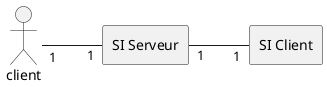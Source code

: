 @startuml
left to right direction
skinparam packageStyle rectangle
actor client
rectangle "SI Serveur" as s
rectangle "SI Client" as c

client "1" --"1" s
s "1" -- "1" c

@enduml

